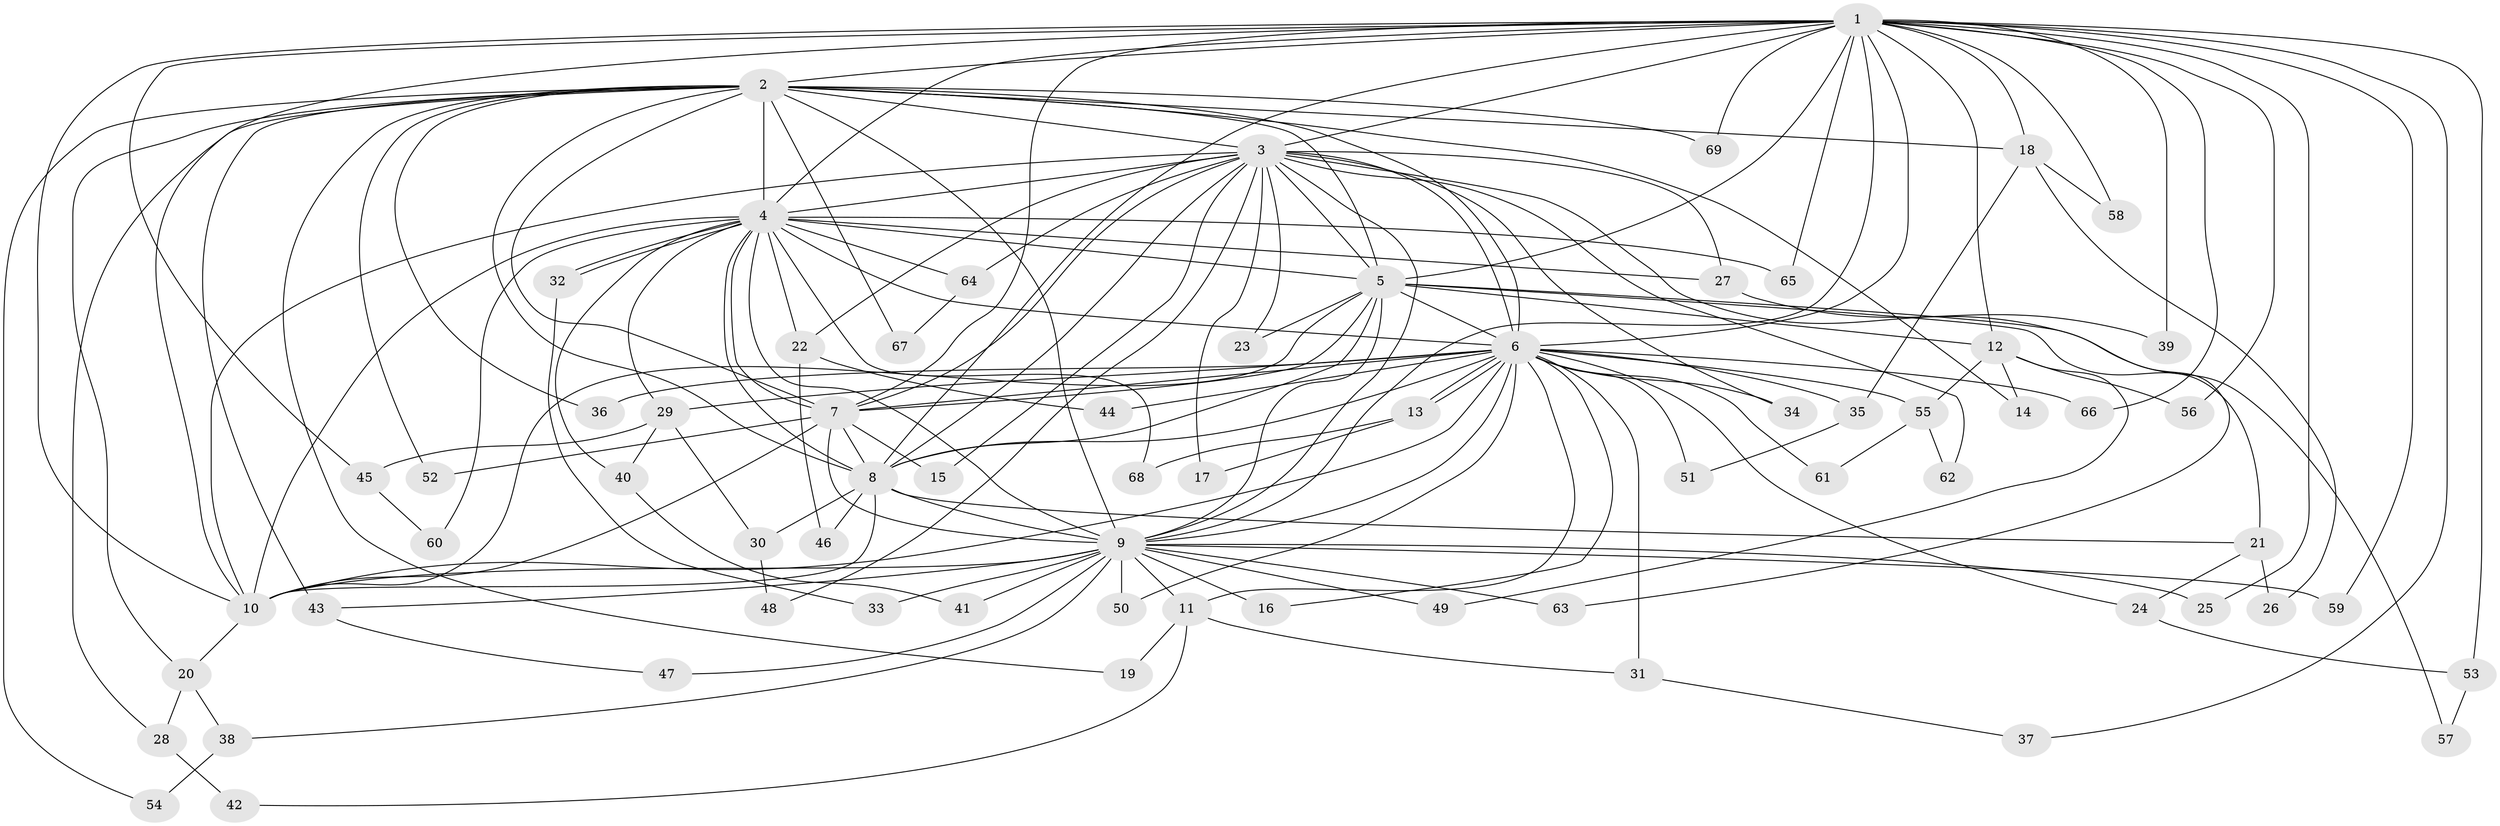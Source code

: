 // coarse degree distribution, {18: 0.041666666666666664, 17: 0.020833333333333332, 16: 0.020833333333333332, 12: 0.020833333333333332, 21: 0.020833333333333332, 10: 0.020833333333333332, 19: 0.020833333333333332, 5: 0.0625, 1: 0.020833333333333332, 2: 0.5, 4: 0.041666666666666664, 3: 0.1875, 6: 0.020833333333333332}
// Generated by graph-tools (version 1.1) at 2025/41/03/06/25 10:41:35]
// undirected, 69 vertices, 163 edges
graph export_dot {
graph [start="1"]
  node [color=gray90,style=filled];
  1;
  2;
  3;
  4;
  5;
  6;
  7;
  8;
  9;
  10;
  11;
  12;
  13;
  14;
  15;
  16;
  17;
  18;
  19;
  20;
  21;
  22;
  23;
  24;
  25;
  26;
  27;
  28;
  29;
  30;
  31;
  32;
  33;
  34;
  35;
  36;
  37;
  38;
  39;
  40;
  41;
  42;
  43;
  44;
  45;
  46;
  47;
  48;
  49;
  50;
  51;
  52;
  53;
  54;
  55;
  56;
  57;
  58;
  59;
  60;
  61;
  62;
  63;
  64;
  65;
  66;
  67;
  68;
  69;
  1 -- 2;
  1 -- 3;
  1 -- 4;
  1 -- 5;
  1 -- 6;
  1 -- 7;
  1 -- 8;
  1 -- 9;
  1 -- 10;
  1 -- 12;
  1 -- 18;
  1 -- 25;
  1 -- 28;
  1 -- 37;
  1 -- 39;
  1 -- 45;
  1 -- 53;
  1 -- 56;
  1 -- 58;
  1 -- 59;
  1 -- 65;
  1 -- 66;
  1 -- 69;
  2 -- 3;
  2 -- 4;
  2 -- 5;
  2 -- 6;
  2 -- 7;
  2 -- 8;
  2 -- 9;
  2 -- 10;
  2 -- 14;
  2 -- 18;
  2 -- 19;
  2 -- 20;
  2 -- 36;
  2 -- 43;
  2 -- 52;
  2 -- 54;
  2 -- 67;
  2 -- 69;
  3 -- 4;
  3 -- 5;
  3 -- 6;
  3 -- 7;
  3 -- 8;
  3 -- 9;
  3 -- 10;
  3 -- 15;
  3 -- 17;
  3 -- 22;
  3 -- 23;
  3 -- 27;
  3 -- 34;
  3 -- 48;
  3 -- 62;
  3 -- 63;
  3 -- 64;
  4 -- 5;
  4 -- 6;
  4 -- 7;
  4 -- 8;
  4 -- 9;
  4 -- 10;
  4 -- 22;
  4 -- 27;
  4 -- 29;
  4 -- 32;
  4 -- 32;
  4 -- 40;
  4 -- 60;
  4 -- 64;
  4 -- 65;
  4 -- 68;
  5 -- 6;
  5 -- 7;
  5 -- 8;
  5 -- 9;
  5 -- 10;
  5 -- 12;
  5 -- 21;
  5 -- 23;
  5 -- 57;
  6 -- 7;
  6 -- 8;
  6 -- 9;
  6 -- 10;
  6 -- 11;
  6 -- 13;
  6 -- 13;
  6 -- 16;
  6 -- 24;
  6 -- 29;
  6 -- 31;
  6 -- 34;
  6 -- 35;
  6 -- 36;
  6 -- 44;
  6 -- 50;
  6 -- 51;
  6 -- 55;
  6 -- 61;
  6 -- 66;
  7 -- 8;
  7 -- 9;
  7 -- 10;
  7 -- 15;
  7 -- 52;
  8 -- 9;
  8 -- 10;
  8 -- 21;
  8 -- 30;
  8 -- 46;
  9 -- 10;
  9 -- 11;
  9 -- 16;
  9 -- 25;
  9 -- 33;
  9 -- 38;
  9 -- 41;
  9 -- 43;
  9 -- 47;
  9 -- 49;
  9 -- 50;
  9 -- 59;
  9 -- 63;
  10 -- 20;
  11 -- 19;
  11 -- 31;
  11 -- 42;
  12 -- 14;
  12 -- 49;
  12 -- 55;
  12 -- 56;
  13 -- 17;
  13 -- 68;
  18 -- 26;
  18 -- 35;
  18 -- 58;
  20 -- 28;
  20 -- 38;
  21 -- 24;
  21 -- 26;
  22 -- 44;
  22 -- 46;
  24 -- 53;
  27 -- 39;
  28 -- 42;
  29 -- 30;
  29 -- 40;
  29 -- 45;
  30 -- 48;
  31 -- 37;
  32 -- 33;
  35 -- 51;
  38 -- 54;
  40 -- 41;
  43 -- 47;
  45 -- 60;
  53 -- 57;
  55 -- 61;
  55 -- 62;
  64 -- 67;
}
